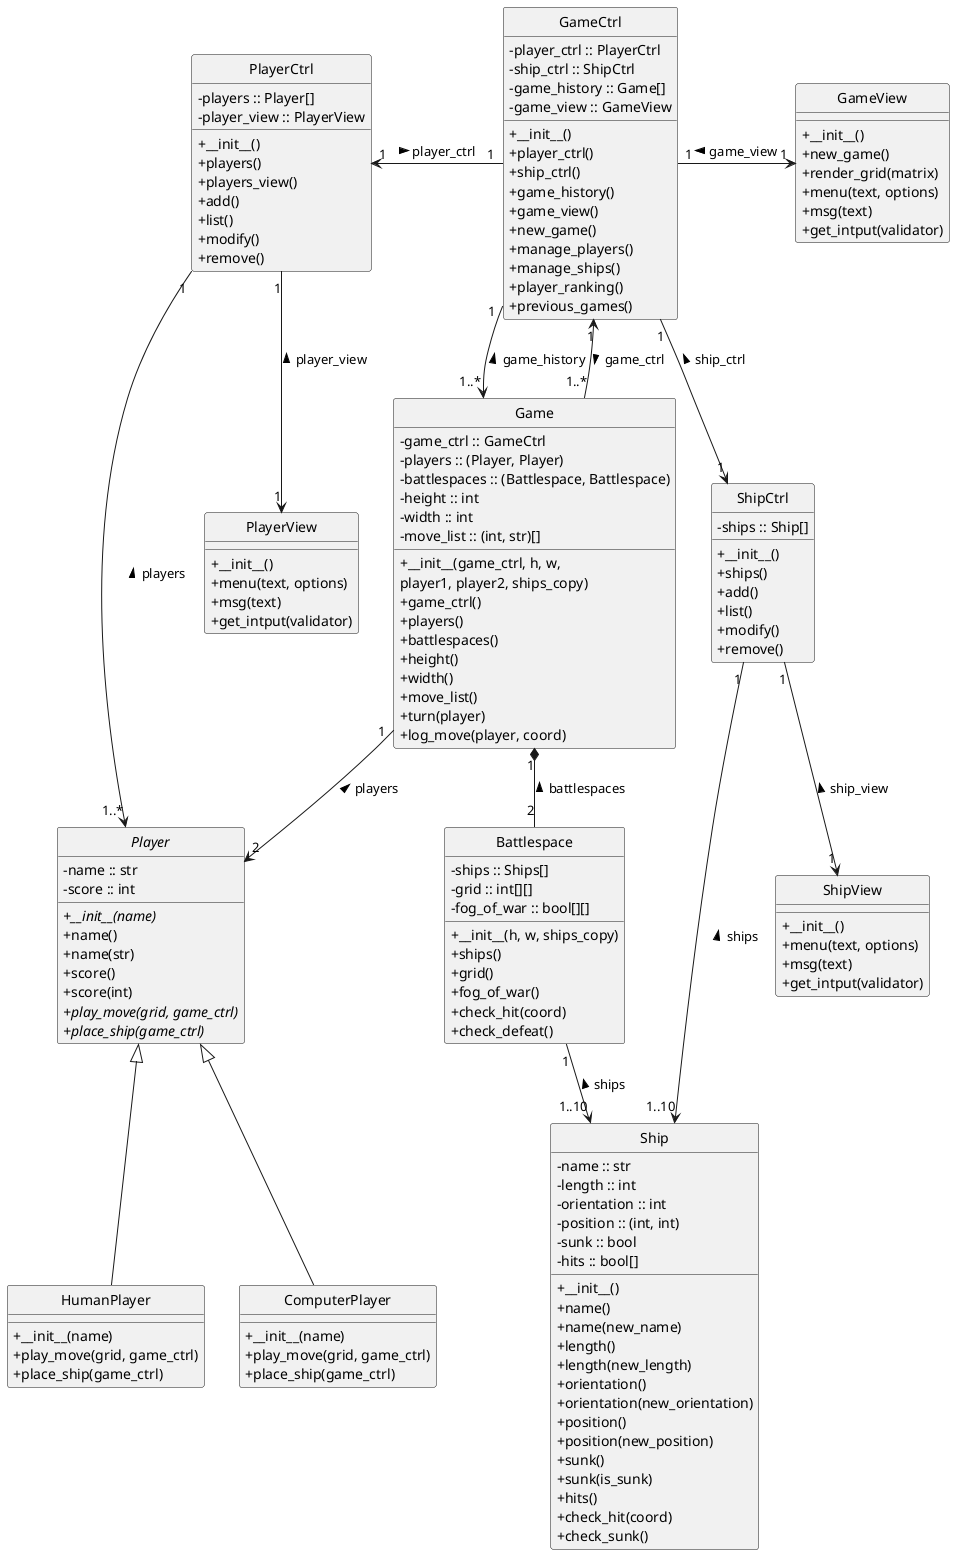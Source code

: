 @startuml battleship_class_diagram

skinparam classAttributeIconSize 0
'left to right direction
hide circle

class Game {
    - game_ctrl :: GameCtrl
    - players :: (Player, Player) {field}
    - battlespaces :: (Battlespace, Battlespace) {field}
    - height :: int
    - width :: int
    - move_list :: (int, str)[] {field}
    + __init__(game_ctrl, h, w,
            player1, player2, ships_copy)
    + game_ctrl()
    + players()
    + battlespaces()
    + height()
    + width()
    + move_list()
    + turn(player)
    + log_move(player, coord)
}

class GameCtrl {
    - player_ctrl :: PlayerCtrl
    - ship_ctrl :: ShipCtrl
    - game_history :: Game[]
    - game_view :: GameView
    + __init__()
    + player_ctrl()
    + ship_ctrl()
    + game_history()
    + game_view()
    + new_game()
    + manage_players()
    + manage_ships()
    + player_ranking()
    + previous_games()
}

class GameView {
    + __init__()
    + new_game()
    + render_grid(matrix)
    + menu(text, options)
    + msg(text)
    + get_intput(validator)
}

class Battlespace {
    - ships :: Ships[]
    - grid :: int[][]
    - fog_of_war :: bool[][]
    + __init__(h, w, ships_copy)
    + ships()
    + grid()
    + fog_of_war()
    + check_hit(coord)
    + check_defeat()
}

class Ship {
    - name :: str
    - length :: int
    - orientation :: int
    - position :: (int, int) {field}
    - sunk :: bool
    - hits :: bool[]
    + __init__()
    + name()
    + name(new_name)
    + length()
    + length(new_length)
    + orientation()
    + orientation(new_orientation)
    + position()
    + position(new_position)
    + sunk()
    + sunk(is_sunk)
    + hits()
    + check_hit(coord)
    + check_sunk()
}

class ShipCtrl{
    - ships :: Ship[]
    + __init__()
    + ships()
    + add()
    + list()
    + modify()
    + remove()
}

class ShipView {
    + __init__()
    + menu(text, options)
    + msg(text)
    + get_intput(validator)
    
}

class PlayerCtrl {
    - players :: Player[]
    - player_view :: PlayerView
    + __init__()
    + players()
    + players_view()
    + add()
    + list()
    + modify()
    + remove()
}

abstract class Player {
    - name :: str
    - score :: int
    + __init__(name) {abstract}
    + name()
    + name(str)
    + score()
    + score(int)
    + play_move(grid, game_ctrl) {abstract}
    + place_ship(game_ctrl) {abstract}
}

class PlayerView {
    + __init__()
    + menu(text, options)
    + msg(text)
    + get_intput(validator)
}

class HumanPlayer {
    + __init__(name)
    + play_move(grid, game_ctrl)
    + place_ship(game_ctrl)
}
class ComputerPlayer {
    + __init__(name)
    + play_move(grid, game_ctrl)
    + place_ship(game_ctrl)
}


GameCtrl "1" --> "1..*" Game : game_history <
GameCtrl "1" <-- "1..*" Game : game_ctrl >
GameCtrl "1" -r-> "1" GameView : game_view <

GameCtrl "1" -l-> "1" PlayerCtrl : player_ctrl <
GameCtrl "1" --> "1" ShipCtrl : ship_ctrl <

PlayerCtrl "1" --> "1..*" Player : players <
PlayerCtrl "1" --> "1" PlayerView : player_view <

Game "1" --> "2" Player : players <

Player <|-- HumanPlayer
Player <|-- ComputerPlayer

Game "1" *-- "2" Battlespace : battlespaces <

ShipCtrl "1" --> "1..10" Ship : ships <
ShipCtrl "1" --> "1" ShipView : ship_view <
Battlespace "1" --> "1..10" Ship : ships <

@enduml